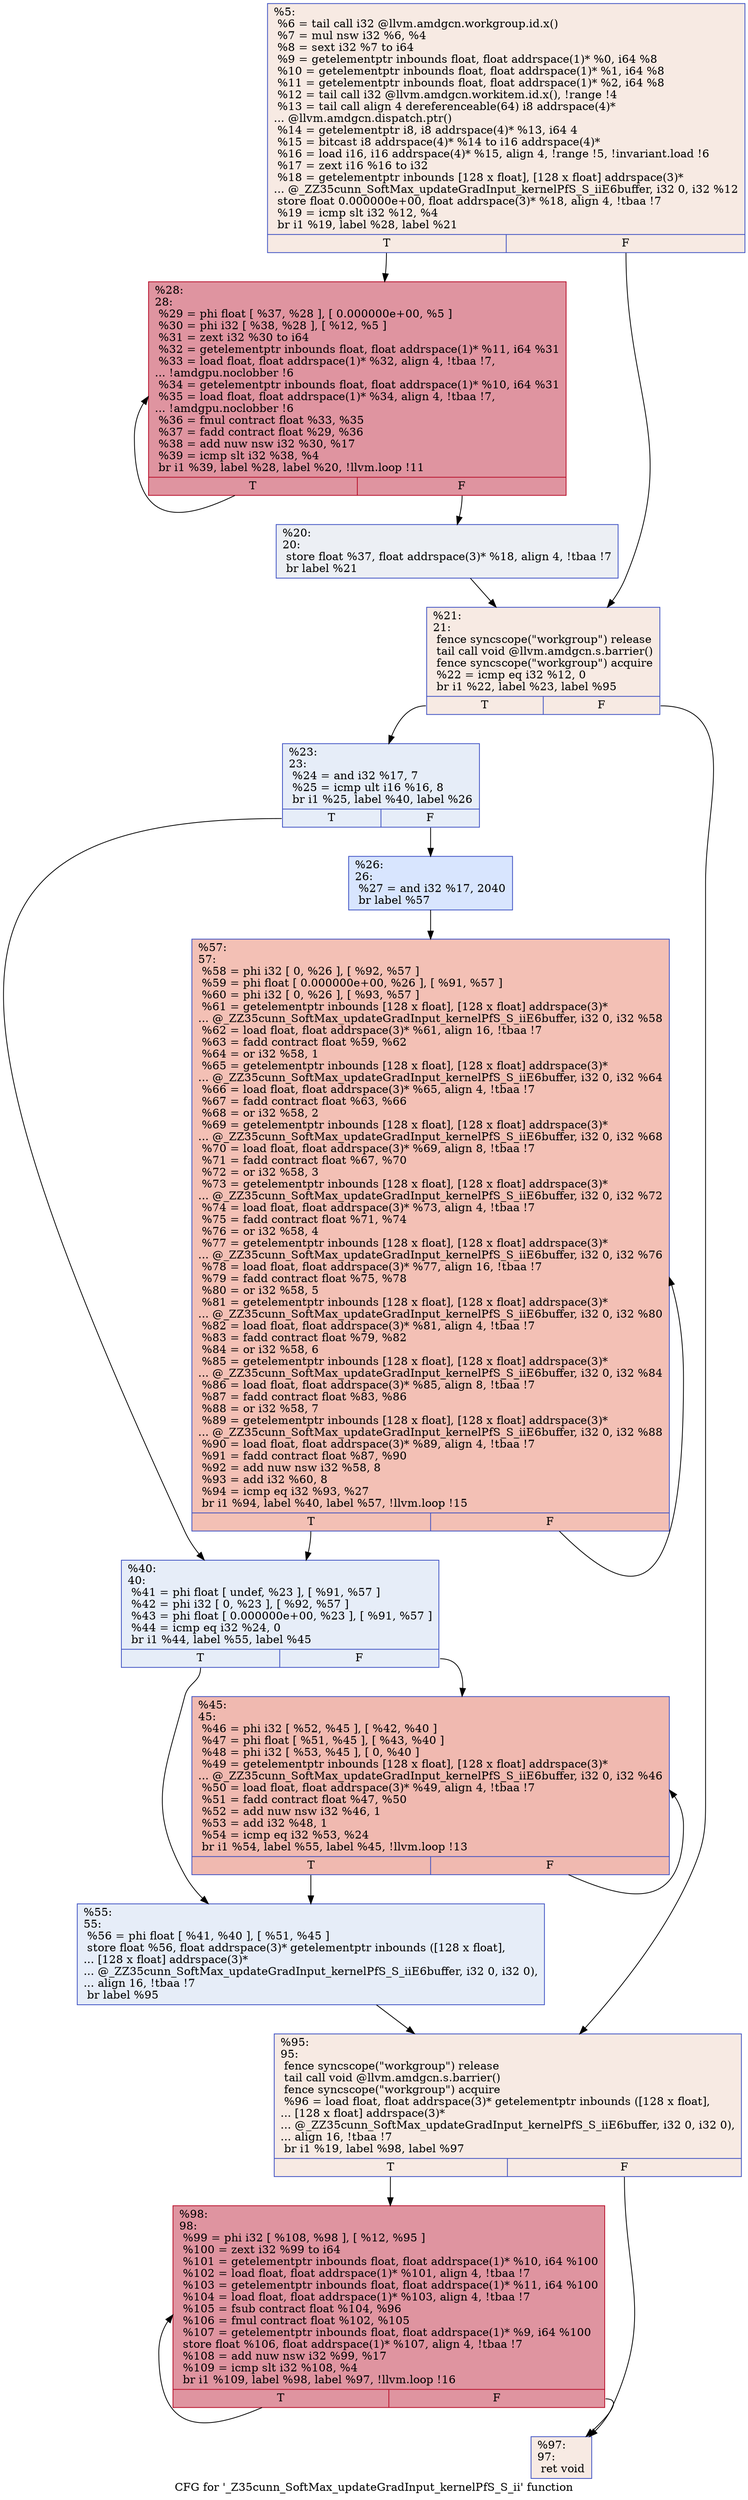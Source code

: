 digraph "CFG for '_Z35cunn_SoftMax_updateGradInput_kernelPfS_S_ii' function" {
	label="CFG for '_Z35cunn_SoftMax_updateGradInput_kernelPfS_S_ii' function";

	Node0x4ae0600 [shape=record,color="#3d50c3ff", style=filled, fillcolor="#eed0c070",label="{%5:\l  %6 = tail call i32 @llvm.amdgcn.workgroup.id.x()\l  %7 = mul nsw i32 %6, %4\l  %8 = sext i32 %7 to i64\l  %9 = getelementptr inbounds float, float addrspace(1)* %0, i64 %8\l  %10 = getelementptr inbounds float, float addrspace(1)* %1, i64 %8\l  %11 = getelementptr inbounds float, float addrspace(1)* %2, i64 %8\l  %12 = tail call i32 @llvm.amdgcn.workitem.id.x(), !range !4\l  %13 = tail call align 4 dereferenceable(64) i8 addrspace(4)*\l... @llvm.amdgcn.dispatch.ptr()\l  %14 = getelementptr i8, i8 addrspace(4)* %13, i64 4\l  %15 = bitcast i8 addrspace(4)* %14 to i16 addrspace(4)*\l  %16 = load i16, i16 addrspace(4)* %15, align 4, !range !5, !invariant.load !6\l  %17 = zext i16 %16 to i32\l  %18 = getelementptr inbounds [128 x float], [128 x float] addrspace(3)*\l... @_ZZ35cunn_SoftMax_updateGradInput_kernelPfS_S_iiE6buffer, i32 0, i32 %12\l  store float 0.000000e+00, float addrspace(3)* %18, align 4, !tbaa !7\l  %19 = icmp slt i32 %12, %4\l  br i1 %19, label %28, label %21\l|{<s0>T|<s1>F}}"];
	Node0x4ae0600:s0 -> Node0x4ae34b0;
	Node0x4ae0600:s1 -> Node0x4ae3540;
	Node0x4ae3680 [shape=record,color="#3d50c3ff", style=filled, fillcolor="#d4dbe670",label="{%20:\l20:                                               \l  store float %37, float addrspace(3)* %18, align 4, !tbaa !7\l  br label %21\l}"];
	Node0x4ae3680 -> Node0x4ae3540;
	Node0x4ae3540 [shape=record,color="#3d50c3ff", style=filled, fillcolor="#eed0c070",label="{%21:\l21:                                               \l  fence syncscope(\"workgroup\") release\l  tail call void @llvm.amdgcn.s.barrier()\l  fence syncscope(\"workgroup\") acquire\l  %22 = icmp eq i32 %12, 0\l  br i1 %22, label %23, label %95\l|{<s0>T|<s1>F}}"];
	Node0x4ae3540:s0 -> Node0x4ae4170;
	Node0x4ae3540:s1 -> Node0x4ae4200;
	Node0x4ae4170 [shape=record,color="#3d50c3ff", style=filled, fillcolor="#c7d7f070",label="{%23:\l23:                                               \l  %24 = and i32 %17, 7\l  %25 = icmp ult i16 %16, 8\l  br i1 %25, label %40, label %26\l|{<s0>T|<s1>F}}"];
	Node0x4ae4170:s0 -> Node0x4ae4490;
	Node0x4ae4170:s1 -> Node0x4ae44e0;
	Node0x4ae44e0 [shape=record,color="#3d50c3ff", style=filled, fillcolor="#a7c5fe70",label="{%26:\l26:                                               \l  %27 = and i32 %17, 2040\l  br label %57\l}"];
	Node0x4ae44e0 -> Node0x4ae46e0;
	Node0x4ae34b0 [shape=record,color="#b70d28ff", style=filled, fillcolor="#b70d2870",label="{%28:\l28:                                               \l  %29 = phi float [ %37, %28 ], [ 0.000000e+00, %5 ]\l  %30 = phi i32 [ %38, %28 ], [ %12, %5 ]\l  %31 = zext i32 %30 to i64\l  %32 = getelementptr inbounds float, float addrspace(1)* %11, i64 %31\l  %33 = load float, float addrspace(1)* %32, align 4, !tbaa !7,\l... !amdgpu.noclobber !6\l  %34 = getelementptr inbounds float, float addrspace(1)* %10, i64 %31\l  %35 = load float, float addrspace(1)* %34, align 4, !tbaa !7,\l... !amdgpu.noclobber !6\l  %36 = fmul contract float %33, %35\l  %37 = fadd contract float %29, %36\l  %38 = add nuw nsw i32 %30, %17\l  %39 = icmp slt i32 %38, %4\l  br i1 %39, label %28, label %20, !llvm.loop !11\l|{<s0>T|<s1>F}}"];
	Node0x4ae34b0:s0 -> Node0x4ae34b0;
	Node0x4ae34b0:s1 -> Node0x4ae3680;
	Node0x4ae4490 [shape=record,color="#3d50c3ff", style=filled, fillcolor="#c7d7f070",label="{%40:\l40:                                               \l  %41 = phi float [ undef, %23 ], [ %91, %57 ]\l  %42 = phi i32 [ 0, %23 ], [ %92, %57 ]\l  %43 = phi float [ 0.000000e+00, %23 ], [ %91, %57 ]\l  %44 = icmp eq i32 %24, 0\l  br i1 %44, label %55, label %45\l|{<s0>T|<s1>F}}"];
	Node0x4ae4490:s0 -> Node0x4ae5a80;
	Node0x4ae4490:s1 -> Node0x4ae5b10;
	Node0x4ae5b10 [shape=record,color="#3d50c3ff", style=filled, fillcolor="#de614d70",label="{%45:\l45:                                               \l  %46 = phi i32 [ %52, %45 ], [ %42, %40 ]\l  %47 = phi float [ %51, %45 ], [ %43, %40 ]\l  %48 = phi i32 [ %53, %45 ], [ 0, %40 ]\l  %49 = getelementptr inbounds [128 x float], [128 x float] addrspace(3)*\l... @_ZZ35cunn_SoftMax_updateGradInput_kernelPfS_S_iiE6buffer, i32 0, i32 %46\l  %50 = load float, float addrspace(3)* %49, align 4, !tbaa !7\l  %51 = fadd contract float %47, %50\l  %52 = add nuw nsw i32 %46, 1\l  %53 = add i32 %48, 1\l  %54 = icmp eq i32 %53, %24\l  br i1 %54, label %55, label %45, !llvm.loop !13\l|{<s0>T|<s1>F}}"];
	Node0x4ae5b10:s0 -> Node0x4ae5a80;
	Node0x4ae5b10:s1 -> Node0x4ae5b10;
	Node0x4ae5a80 [shape=record,color="#3d50c3ff", style=filled, fillcolor="#c7d7f070",label="{%55:\l55:                                               \l  %56 = phi float [ %41, %40 ], [ %51, %45 ]\l  store float %56, float addrspace(3)* getelementptr inbounds ([128 x float],\l... [128 x float] addrspace(3)*\l... @_ZZ35cunn_SoftMax_updateGradInput_kernelPfS_S_iiE6buffer, i32 0, i32 0),\l... align 16, !tbaa !7\l  br label %95\l}"];
	Node0x4ae5a80 -> Node0x4ae4200;
	Node0x4ae46e0 [shape=record,color="#3d50c3ff", style=filled, fillcolor="#e5705870",label="{%57:\l57:                                               \l  %58 = phi i32 [ 0, %26 ], [ %92, %57 ]\l  %59 = phi float [ 0.000000e+00, %26 ], [ %91, %57 ]\l  %60 = phi i32 [ 0, %26 ], [ %93, %57 ]\l  %61 = getelementptr inbounds [128 x float], [128 x float] addrspace(3)*\l... @_ZZ35cunn_SoftMax_updateGradInput_kernelPfS_S_iiE6buffer, i32 0, i32 %58\l  %62 = load float, float addrspace(3)* %61, align 16, !tbaa !7\l  %63 = fadd contract float %59, %62\l  %64 = or i32 %58, 1\l  %65 = getelementptr inbounds [128 x float], [128 x float] addrspace(3)*\l... @_ZZ35cunn_SoftMax_updateGradInput_kernelPfS_S_iiE6buffer, i32 0, i32 %64\l  %66 = load float, float addrspace(3)* %65, align 4, !tbaa !7\l  %67 = fadd contract float %63, %66\l  %68 = or i32 %58, 2\l  %69 = getelementptr inbounds [128 x float], [128 x float] addrspace(3)*\l... @_ZZ35cunn_SoftMax_updateGradInput_kernelPfS_S_iiE6buffer, i32 0, i32 %68\l  %70 = load float, float addrspace(3)* %69, align 8, !tbaa !7\l  %71 = fadd contract float %67, %70\l  %72 = or i32 %58, 3\l  %73 = getelementptr inbounds [128 x float], [128 x float] addrspace(3)*\l... @_ZZ35cunn_SoftMax_updateGradInput_kernelPfS_S_iiE6buffer, i32 0, i32 %72\l  %74 = load float, float addrspace(3)* %73, align 4, !tbaa !7\l  %75 = fadd contract float %71, %74\l  %76 = or i32 %58, 4\l  %77 = getelementptr inbounds [128 x float], [128 x float] addrspace(3)*\l... @_ZZ35cunn_SoftMax_updateGradInput_kernelPfS_S_iiE6buffer, i32 0, i32 %76\l  %78 = load float, float addrspace(3)* %77, align 16, !tbaa !7\l  %79 = fadd contract float %75, %78\l  %80 = or i32 %58, 5\l  %81 = getelementptr inbounds [128 x float], [128 x float] addrspace(3)*\l... @_ZZ35cunn_SoftMax_updateGradInput_kernelPfS_S_iiE6buffer, i32 0, i32 %80\l  %82 = load float, float addrspace(3)* %81, align 4, !tbaa !7\l  %83 = fadd contract float %79, %82\l  %84 = or i32 %58, 6\l  %85 = getelementptr inbounds [128 x float], [128 x float] addrspace(3)*\l... @_ZZ35cunn_SoftMax_updateGradInput_kernelPfS_S_iiE6buffer, i32 0, i32 %84\l  %86 = load float, float addrspace(3)* %85, align 8, !tbaa !7\l  %87 = fadd contract float %83, %86\l  %88 = or i32 %58, 7\l  %89 = getelementptr inbounds [128 x float], [128 x float] addrspace(3)*\l... @_ZZ35cunn_SoftMax_updateGradInput_kernelPfS_S_iiE6buffer, i32 0, i32 %88\l  %90 = load float, float addrspace(3)* %89, align 4, !tbaa !7\l  %91 = fadd contract float %87, %90\l  %92 = add nuw nsw i32 %58, 8\l  %93 = add i32 %60, 8\l  %94 = icmp eq i32 %93, %27\l  br i1 %94, label %40, label %57, !llvm.loop !15\l|{<s0>T|<s1>F}}"];
	Node0x4ae46e0:s0 -> Node0x4ae4490;
	Node0x4ae46e0:s1 -> Node0x4ae46e0;
	Node0x4ae4200 [shape=record,color="#3d50c3ff", style=filled, fillcolor="#eed0c070",label="{%95:\l95:                                               \l  fence syncscope(\"workgroup\") release\l  tail call void @llvm.amdgcn.s.barrier()\l  fence syncscope(\"workgroup\") acquire\l  %96 = load float, float addrspace(3)* getelementptr inbounds ([128 x float],\l... [128 x float] addrspace(3)*\l... @_ZZ35cunn_SoftMax_updateGradInput_kernelPfS_S_iiE6buffer, i32 0, i32 0),\l... align 16, !tbaa !7\l  br i1 %19, label %98, label %97\l|{<s0>T|<s1>F}}"];
	Node0x4ae4200:s0 -> Node0x4ae8430;
	Node0x4ae4200:s1 -> Node0x4ae8480;
	Node0x4ae8480 [shape=record,color="#3d50c3ff", style=filled, fillcolor="#eed0c070",label="{%97:\l97:                                               \l  ret void\l}"];
	Node0x4ae8430 [shape=record,color="#b70d28ff", style=filled, fillcolor="#b70d2870",label="{%98:\l98:                                               \l  %99 = phi i32 [ %108, %98 ], [ %12, %95 ]\l  %100 = zext i32 %99 to i64\l  %101 = getelementptr inbounds float, float addrspace(1)* %10, i64 %100\l  %102 = load float, float addrspace(1)* %101, align 4, !tbaa !7\l  %103 = getelementptr inbounds float, float addrspace(1)* %11, i64 %100\l  %104 = load float, float addrspace(1)* %103, align 4, !tbaa !7\l  %105 = fsub contract float %104, %96\l  %106 = fmul contract float %102, %105\l  %107 = getelementptr inbounds float, float addrspace(1)* %9, i64 %100\l  store float %106, float addrspace(1)* %107, align 4, !tbaa !7\l  %108 = add nuw nsw i32 %99, %17\l  %109 = icmp slt i32 %108, %4\l  br i1 %109, label %98, label %97, !llvm.loop !16\l|{<s0>T|<s1>F}}"];
	Node0x4ae8430:s0 -> Node0x4ae8430;
	Node0x4ae8430:s1 -> Node0x4ae8480;
}

